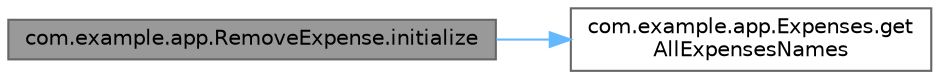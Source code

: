digraph "com.example.app.RemoveExpense.initialize"
{
 // LATEX_PDF_SIZE
  bgcolor="transparent";
  edge [fontname=Helvetica,fontsize=10,labelfontname=Helvetica,labelfontsize=10];
  node [fontname=Helvetica,fontsize=10,shape=box,height=0.2,width=0.4];
  rankdir="LR";
  Node1 [id="Node000001",label="com.example.app.RemoveExpense.initialize",height=0.2,width=0.4,color="gray40", fillcolor="grey60", style="filled", fontcolor="black",tooltip=" "];
  Node1 -> Node2 [id="edge3_Node000001_Node000002",color="steelblue1",style="solid",tooltip=" "];
  Node2 [id="Node000002",label="com.example.app.Expenses.get\lAllExpensesNames",height=0.2,width=0.4,color="grey40", fillcolor="white", style="filled",URL="$classcom_1_1example_1_1app_1_1_expenses.html#ad4457bf7ac31d57e1bfc10c0c16909be",tooltip=" "];
}
